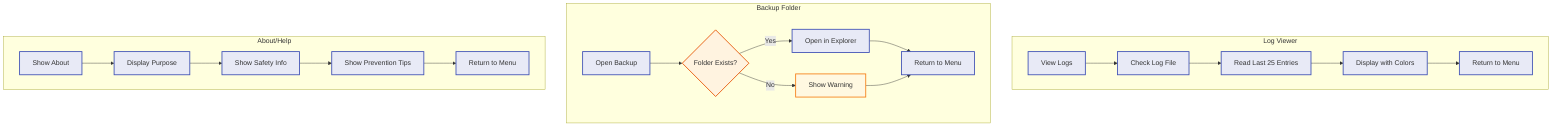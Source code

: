 flowchart TD
    subgraph "Log Viewer"
        A1[View Logs] --> A2[Check Log File]
        A2 --> A3[Read Last 25 Entries]
        A3 --> A4[Display with Colors]
        A4 --> A5[Return to Menu]
    end
    
    subgraph "Backup Folder"
        B1[Open Backup] --> B2{Folder Exists?}
        B2 -->|Yes| B3[Open in Explorer]
        B2 -->|No| B4[Show Warning]
        B3 --> B5[Return to Menu]
        B4 --> B5
    end
    
    subgraph "About/Help"
        C1[Show About] --> C2[Display Purpose]
        C2 --> C3[Show Safety Info]
        C3 --> C4[Show Prevention Tips]
        C4 --> C5[Return to Menu]
    end
    
    classDef process fill:#e8eaf6,stroke:#3f51b5,stroke-width:2px
    classDef decision fill:#fff3e0,stroke:#e65100,stroke-width:2px
    classDef warning fill:#fff8e1,stroke:#f57f17,stroke-width:2px
    
    class A1,A2,A3,A4,A5,B1,B3,B5,C1,C2,C3,C4,C5 process
    class B2 decision
    class B4 warning